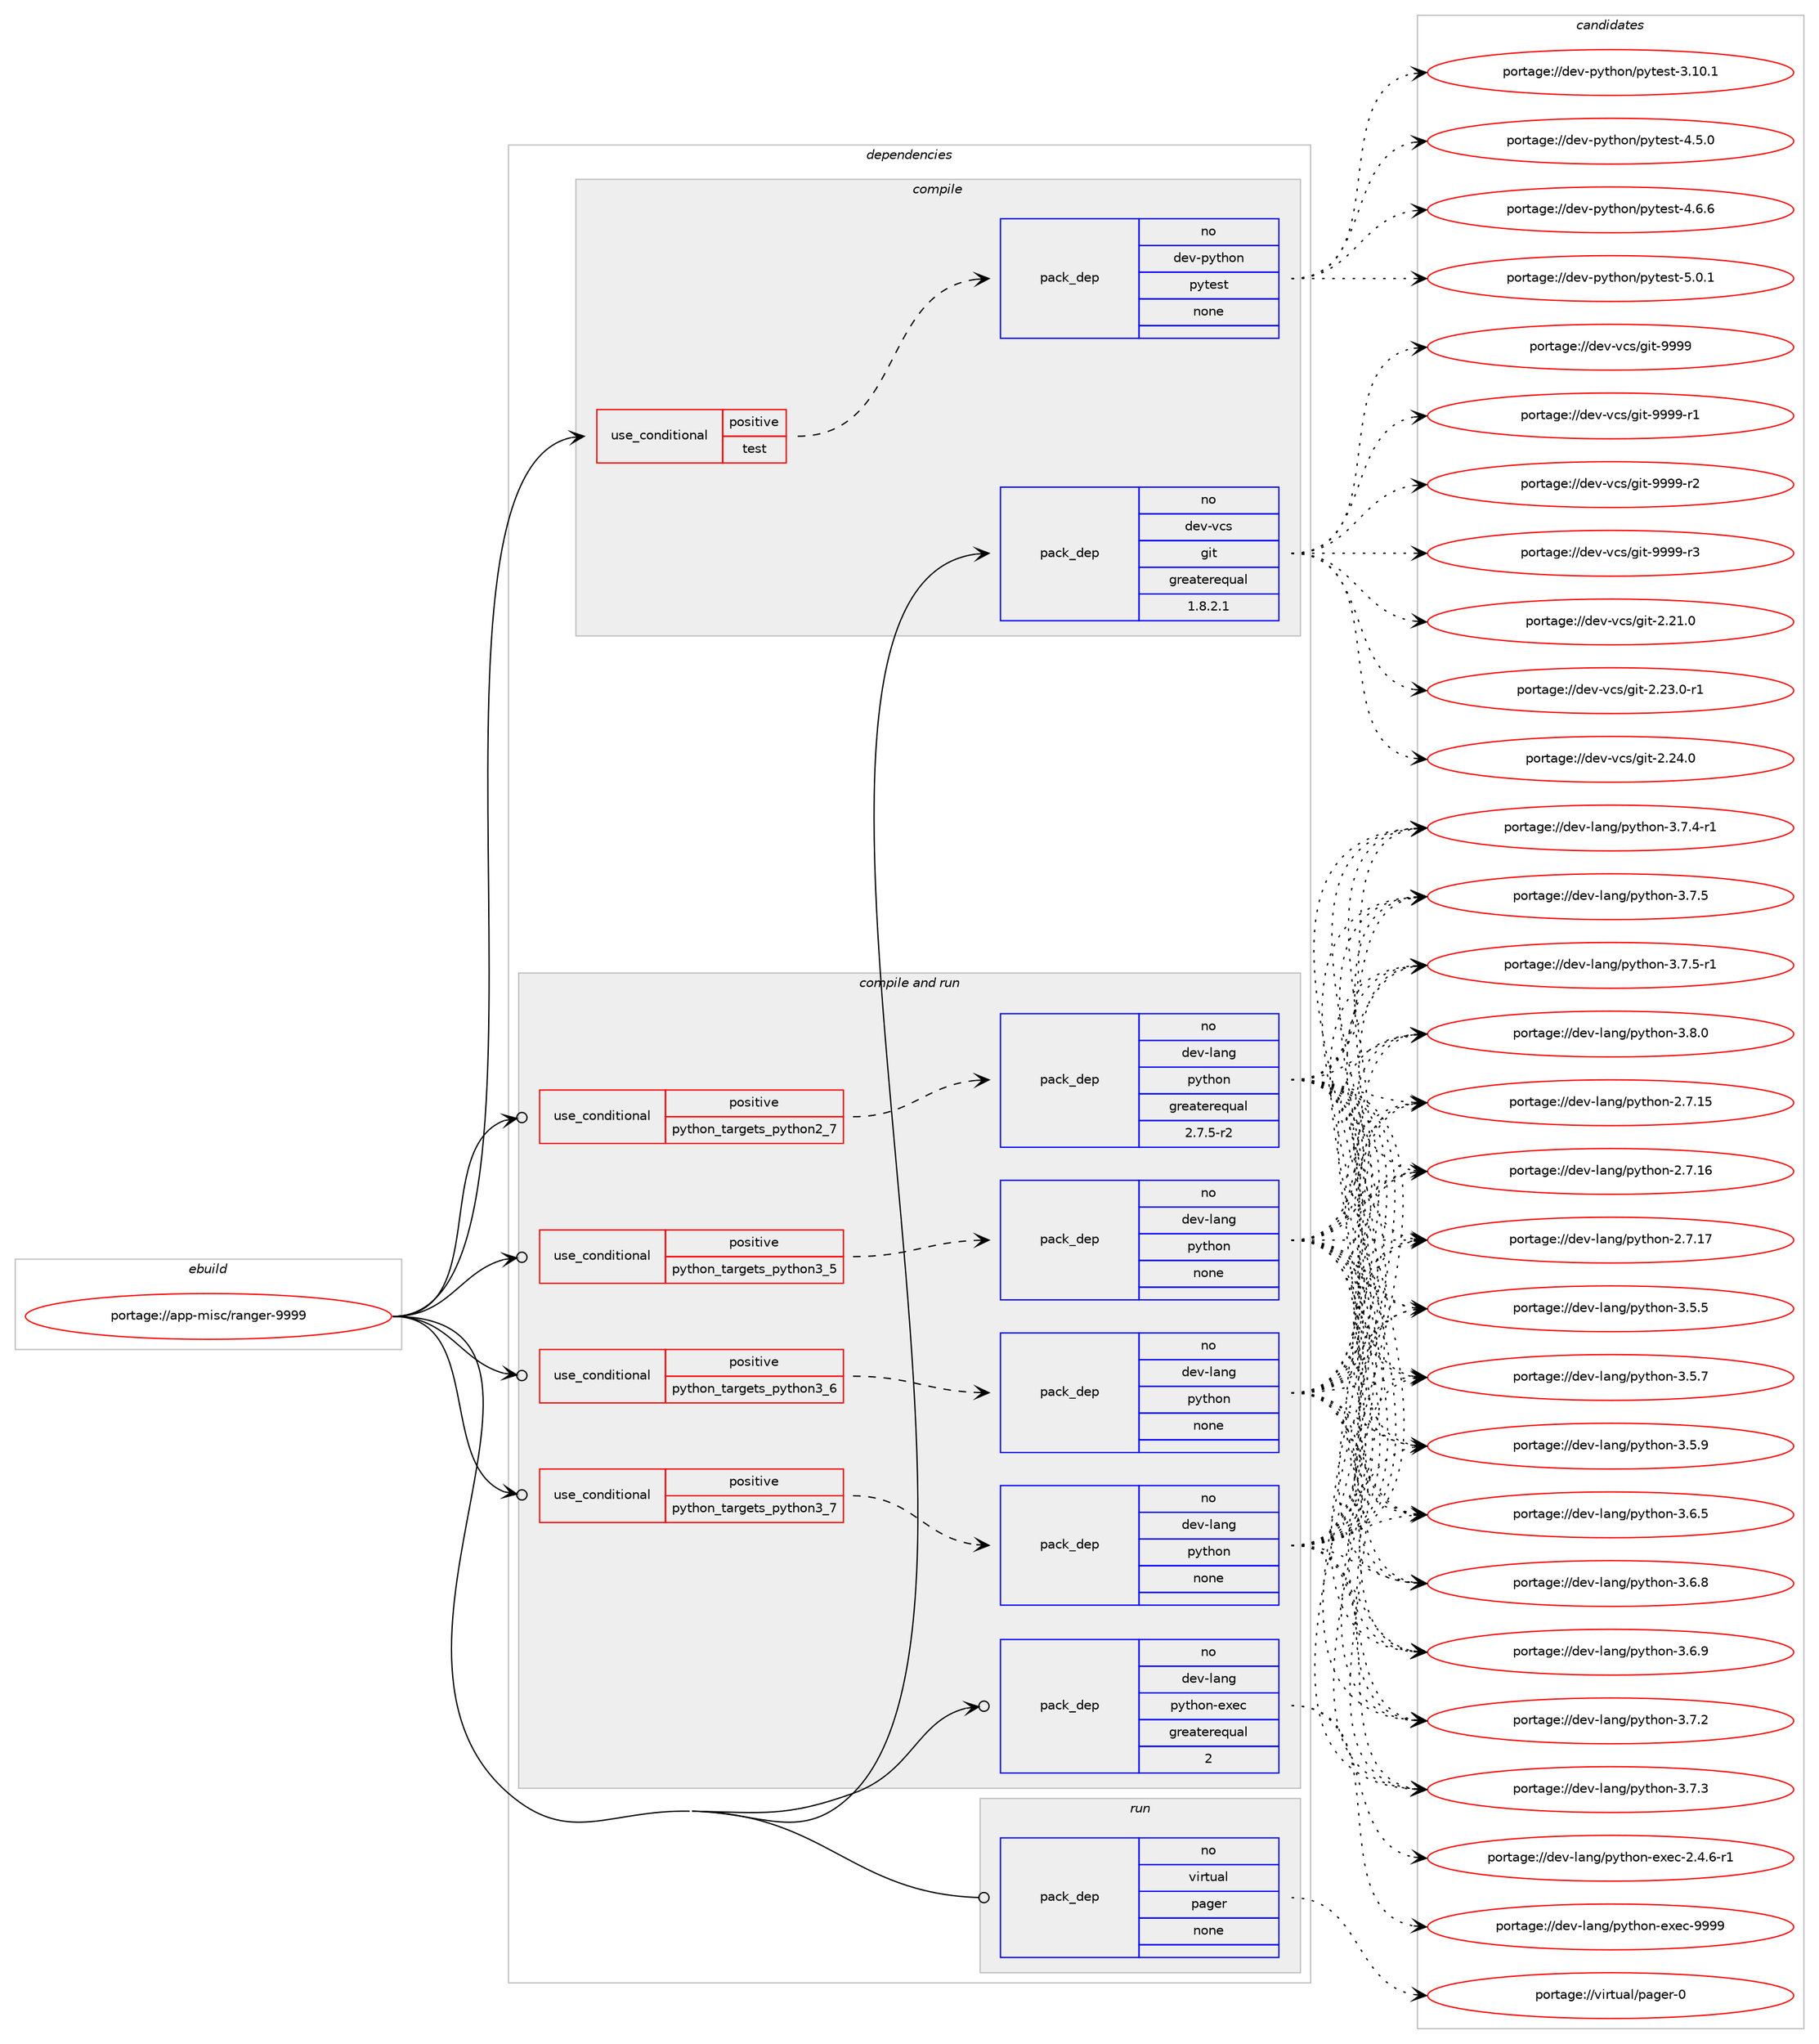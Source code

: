 digraph prolog {

# *************
# Graph options
# *************

newrank=true;
concentrate=true;
compound=true;
graph [rankdir=LR,fontname=Helvetica,fontsize=10,ranksep=1.5];#, ranksep=2.5, nodesep=0.2];
edge  [arrowhead=vee];
node  [fontname=Helvetica,fontsize=10];

# **********
# The ebuild
# **********

subgraph cluster_leftcol {
color=gray;
rank=same;
label=<<i>ebuild</i>>;
id [label="portage://app-misc/ranger-9999", color=red, width=4, href="../app-misc/ranger-9999.svg"];
}

# ****************
# The dependencies
# ****************

subgraph cluster_midcol {
color=gray;
label=<<i>dependencies</i>>;
subgraph cluster_compile {
fillcolor="#eeeeee";
style=filled;
label=<<i>compile</i>>;
subgraph cond8910 {
dependency35594 [label=<<TABLE BORDER="0" CELLBORDER="1" CELLSPACING="0" CELLPADDING="4"><TR><TD ROWSPAN="3" CELLPADDING="10">use_conditional</TD></TR><TR><TD>positive</TD></TR><TR><TD>test</TD></TR></TABLE>>, shape=none, color=red];
subgraph pack26113 {
dependency35595 [label=<<TABLE BORDER="0" CELLBORDER="1" CELLSPACING="0" CELLPADDING="4" WIDTH="220"><TR><TD ROWSPAN="6" CELLPADDING="30">pack_dep</TD></TR><TR><TD WIDTH="110">no</TD></TR><TR><TD>dev-python</TD></TR><TR><TD>pytest</TD></TR><TR><TD>none</TD></TR><TR><TD></TD></TR></TABLE>>, shape=none, color=blue];
}
dependency35594:e -> dependency35595:w [weight=20,style="dashed",arrowhead="vee"];
}
id:e -> dependency35594:w [weight=20,style="solid",arrowhead="vee"];
subgraph pack26114 {
dependency35596 [label=<<TABLE BORDER="0" CELLBORDER="1" CELLSPACING="0" CELLPADDING="4" WIDTH="220"><TR><TD ROWSPAN="6" CELLPADDING="30">pack_dep</TD></TR><TR><TD WIDTH="110">no</TD></TR><TR><TD>dev-vcs</TD></TR><TR><TD>git</TD></TR><TR><TD>greaterequal</TD></TR><TR><TD>1.8.2.1</TD></TR></TABLE>>, shape=none, color=blue];
}
id:e -> dependency35596:w [weight=20,style="solid",arrowhead="vee"];
}
subgraph cluster_compileandrun {
fillcolor="#eeeeee";
style=filled;
label=<<i>compile and run</i>>;
subgraph cond8911 {
dependency35597 [label=<<TABLE BORDER="0" CELLBORDER="1" CELLSPACING="0" CELLPADDING="4"><TR><TD ROWSPAN="3" CELLPADDING="10">use_conditional</TD></TR><TR><TD>positive</TD></TR><TR><TD>python_targets_python2_7</TD></TR></TABLE>>, shape=none, color=red];
subgraph pack26115 {
dependency35598 [label=<<TABLE BORDER="0" CELLBORDER="1" CELLSPACING="0" CELLPADDING="4" WIDTH="220"><TR><TD ROWSPAN="6" CELLPADDING="30">pack_dep</TD></TR><TR><TD WIDTH="110">no</TD></TR><TR><TD>dev-lang</TD></TR><TR><TD>python</TD></TR><TR><TD>greaterequal</TD></TR><TR><TD>2.7.5-r2</TD></TR></TABLE>>, shape=none, color=blue];
}
dependency35597:e -> dependency35598:w [weight=20,style="dashed",arrowhead="vee"];
}
id:e -> dependency35597:w [weight=20,style="solid",arrowhead="odotvee"];
subgraph cond8912 {
dependency35599 [label=<<TABLE BORDER="0" CELLBORDER="1" CELLSPACING="0" CELLPADDING="4"><TR><TD ROWSPAN="3" CELLPADDING="10">use_conditional</TD></TR><TR><TD>positive</TD></TR><TR><TD>python_targets_python3_5</TD></TR></TABLE>>, shape=none, color=red];
subgraph pack26116 {
dependency35600 [label=<<TABLE BORDER="0" CELLBORDER="1" CELLSPACING="0" CELLPADDING="4" WIDTH="220"><TR><TD ROWSPAN="6" CELLPADDING="30">pack_dep</TD></TR><TR><TD WIDTH="110">no</TD></TR><TR><TD>dev-lang</TD></TR><TR><TD>python</TD></TR><TR><TD>none</TD></TR><TR><TD></TD></TR></TABLE>>, shape=none, color=blue];
}
dependency35599:e -> dependency35600:w [weight=20,style="dashed",arrowhead="vee"];
}
id:e -> dependency35599:w [weight=20,style="solid",arrowhead="odotvee"];
subgraph cond8913 {
dependency35601 [label=<<TABLE BORDER="0" CELLBORDER="1" CELLSPACING="0" CELLPADDING="4"><TR><TD ROWSPAN="3" CELLPADDING="10">use_conditional</TD></TR><TR><TD>positive</TD></TR><TR><TD>python_targets_python3_6</TD></TR></TABLE>>, shape=none, color=red];
subgraph pack26117 {
dependency35602 [label=<<TABLE BORDER="0" CELLBORDER="1" CELLSPACING="0" CELLPADDING="4" WIDTH="220"><TR><TD ROWSPAN="6" CELLPADDING="30">pack_dep</TD></TR><TR><TD WIDTH="110">no</TD></TR><TR><TD>dev-lang</TD></TR><TR><TD>python</TD></TR><TR><TD>none</TD></TR><TR><TD></TD></TR></TABLE>>, shape=none, color=blue];
}
dependency35601:e -> dependency35602:w [weight=20,style="dashed",arrowhead="vee"];
}
id:e -> dependency35601:w [weight=20,style="solid",arrowhead="odotvee"];
subgraph cond8914 {
dependency35603 [label=<<TABLE BORDER="0" CELLBORDER="1" CELLSPACING="0" CELLPADDING="4"><TR><TD ROWSPAN="3" CELLPADDING="10">use_conditional</TD></TR><TR><TD>positive</TD></TR><TR><TD>python_targets_python3_7</TD></TR></TABLE>>, shape=none, color=red];
subgraph pack26118 {
dependency35604 [label=<<TABLE BORDER="0" CELLBORDER="1" CELLSPACING="0" CELLPADDING="4" WIDTH="220"><TR><TD ROWSPAN="6" CELLPADDING="30">pack_dep</TD></TR><TR><TD WIDTH="110">no</TD></TR><TR><TD>dev-lang</TD></TR><TR><TD>python</TD></TR><TR><TD>none</TD></TR><TR><TD></TD></TR></TABLE>>, shape=none, color=blue];
}
dependency35603:e -> dependency35604:w [weight=20,style="dashed",arrowhead="vee"];
}
id:e -> dependency35603:w [weight=20,style="solid",arrowhead="odotvee"];
subgraph pack26119 {
dependency35605 [label=<<TABLE BORDER="0" CELLBORDER="1" CELLSPACING="0" CELLPADDING="4" WIDTH="220"><TR><TD ROWSPAN="6" CELLPADDING="30">pack_dep</TD></TR><TR><TD WIDTH="110">no</TD></TR><TR><TD>dev-lang</TD></TR><TR><TD>python-exec</TD></TR><TR><TD>greaterequal</TD></TR><TR><TD>2</TD></TR></TABLE>>, shape=none, color=blue];
}
id:e -> dependency35605:w [weight=20,style="solid",arrowhead="odotvee"];
}
subgraph cluster_run {
fillcolor="#eeeeee";
style=filled;
label=<<i>run</i>>;
subgraph pack26120 {
dependency35606 [label=<<TABLE BORDER="0" CELLBORDER="1" CELLSPACING="0" CELLPADDING="4" WIDTH="220"><TR><TD ROWSPAN="6" CELLPADDING="30">pack_dep</TD></TR><TR><TD WIDTH="110">no</TD></TR><TR><TD>virtual</TD></TR><TR><TD>pager</TD></TR><TR><TD>none</TD></TR><TR><TD></TD></TR></TABLE>>, shape=none, color=blue];
}
id:e -> dependency35606:w [weight=20,style="solid",arrowhead="odot"];
}
}

# **************
# The candidates
# **************

subgraph cluster_choices {
rank=same;
color=gray;
label=<<i>candidates</i>>;

subgraph choice26113 {
color=black;
nodesep=1;
choiceportage100101118451121211161041111104711212111610111511645514649484649 [label="portage://dev-python/pytest-3.10.1", color=red, width=4,href="../dev-python/pytest-3.10.1.svg"];
choiceportage1001011184511212111610411111047112121116101115116455246534648 [label="portage://dev-python/pytest-4.5.0", color=red, width=4,href="../dev-python/pytest-4.5.0.svg"];
choiceportage1001011184511212111610411111047112121116101115116455246544654 [label="portage://dev-python/pytest-4.6.6", color=red, width=4,href="../dev-python/pytest-4.6.6.svg"];
choiceportage1001011184511212111610411111047112121116101115116455346484649 [label="portage://dev-python/pytest-5.0.1", color=red, width=4,href="../dev-python/pytest-5.0.1.svg"];
dependency35595:e -> choiceportage100101118451121211161041111104711212111610111511645514649484649:w [style=dotted,weight="100"];
dependency35595:e -> choiceportage1001011184511212111610411111047112121116101115116455246534648:w [style=dotted,weight="100"];
dependency35595:e -> choiceportage1001011184511212111610411111047112121116101115116455246544654:w [style=dotted,weight="100"];
dependency35595:e -> choiceportage1001011184511212111610411111047112121116101115116455346484649:w [style=dotted,weight="100"];
}
subgraph choice26114 {
color=black;
nodesep=1;
choiceportage10010111845118991154710310511645504650494648 [label="portage://dev-vcs/git-2.21.0", color=red, width=4,href="../dev-vcs/git-2.21.0.svg"];
choiceportage100101118451189911547103105116455046505146484511449 [label="portage://dev-vcs/git-2.23.0-r1", color=red, width=4,href="../dev-vcs/git-2.23.0-r1.svg"];
choiceportage10010111845118991154710310511645504650524648 [label="portage://dev-vcs/git-2.24.0", color=red, width=4,href="../dev-vcs/git-2.24.0.svg"];
choiceportage1001011184511899115471031051164557575757 [label="portage://dev-vcs/git-9999", color=red, width=4,href="../dev-vcs/git-9999.svg"];
choiceportage10010111845118991154710310511645575757574511449 [label="portage://dev-vcs/git-9999-r1", color=red, width=4,href="../dev-vcs/git-9999-r1.svg"];
choiceportage10010111845118991154710310511645575757574511450 [label="portage://dev-vcs/git-9999-r2", color=red, width=4,href="../dev-vcs/git-9999-r2.svg"];
choiceportage10010111845118991154710310511645575757574511451 [label="portage://dev-vcs/git-9999-r3", color=red, width=4,href="../dev-vcs/git-9999-r3.svg"];
dependency35596:e -> choiceportage10010111845118991154710310511645504650494648:w [style=dotted,weight="100"];
dependency35596:e -> choiceportage100101118451189911547103105116455046505146484511449:w [style=dotted,weight="100"];
dependency35596:e -> choiceportage10010111845118991154710310511645504650524648:w [style=dotted,weight="100"];
dependency35596:e -> choiceportage1001011184511899115471031051164557575757:w [style=dotted,weight="100"];
dependency35596:e -> choiceportage10010111845118991154710310511645575757574511449:w [style=dotted,weight="100"];
dependency35596:e -> choiceportage10010111845118991154710310511645575757574511450:w [style=dotted,weight="100"];
dependency35596:e -> choiceportage10010111845118991154710310511645575757574511451:w [style=dotted,weight="100"];
}
subgraph choice26115 {
color=black;
nodesep=1;
choiceportage10010111845108971101034711212111610411111045504655464953 [label="portage://dev-lang/python-2.7.15", color=red, width=4,href="../dev-lang/python-2.7.15.svg"];
choiceportage10010111845108971101034711212111610411111045504655464954 [label="portage://dev-lang/python-2.7.16", color=red, width=4,href="../dev-lang/python-2.7.16.svg"];
choiceportage10010111845108971101034711212111610411111045504655464955 [label="portage://dev-lang/python-2.7.17", color=red, width=4,href="../dev-lang/python-2.7.17.svg"];
choiceportage100101118451089711010347112121116104111110455146534653 [label="portage://dev-lang/python-3.5.5", color=red, width=4,href="../dev-lang/python-3.5.5.svg"];
choiceportage100101118451089711010347112121116104111110455146534655 [label="portage://dev-lang/python-3.5.7", color=red, width=4,href="../dev-lang/python-3.5.7.svg"];
choiceportage100101118451089711010347112121116104111110455146534657 [label="portage://dev-lang/python-3.5.9", color=red, width=4,href="../dev-lang/python-3.5.9.svg"];
choiceportage100101118451089711010347112121116104111110455146544653 [label="portage://dev-lang/python-3.6.5", color=red, width=4,href="../dev-lang/python-3.6.5.svg"];
choiceportage100101118451089711010347112121116104111110455146544656 [label="portage://dev-lang/python-3.6.8", color=red, width=4,href="../dev-lang/python-3.6.8.svg"];
choiceportage100101118451089711010347112121116104111110455146544657 [label="portage://dev-lang/python-3.6.9", color=red, width=4,href="../dev-lang/python-3.6.9.svg"];
choiceportage100101118451089711010347112121116104111110455146554650 [label="portage://dev-lang/python-3.7.2", color=red, width=4,href="../dev-lang/python-3.7.2.svg"];
choiceportage100101118451089711010347112121116104111110455146554651 [label="portage://dev-lang/python-3.7.3", color=red, width=4,href="../dev-lang/python-3.7.3.svg"];
choiceportage1001011184510897110103471121211161041111104551465546524511449 [label="portage://dev-lang/python-3.7.4-r1", color=red, width=4,href="../dev-lang/python-3.7.4-r1.svg"];
choiceportage100101118451089711010347112121116104111110455146554653 [label="portage://dev-lang/python-3.7.5", color=red, width=4,href="../dev-lang/python-3.7.5.svg"];
choiceportage1001011184510897110103471121211161041111104551465546534511449 [label="portage://dev-lang/python-3.7.5-r1", color=red, width=4,href="../dev-lang/python-3.7.5-r1.svg"];
choiceportage100101118451089711010347112121116104111110455146564648 [label="portage://dev-lang/python-3.8.0", color=red, width=4,href="../dev-lang/python-3.8.0.svg"];
dependency35598:e -> choiceportage10010111845108971101034711212111610411111045504655464953:w [style=dotted,weight="100"];
dependency35598:e -> choiceportage10010111845108971101034711212111610411111045504655464954:w [style=dotted,weight="100"];
dependency35598:e -> choiceportage10010111845108971101034711212111610411111045504655464955:w [style=dotted,weight="100"];
dependency35598:e -> choiceportage100101118451089711010347112121116104111110455146534653:w [style=dotted,weight="100"];
dependency35598:e -> choiceportage100101118451089711010347112121116104111110455146534655:w [style=dotted,weight="100"];
dependency35598:e -> choiceportage100101118451089711010347112121116104111110455146534657:w [style=dotted,weight="100"];
dependency35598:e -> choiceportage100101118451089711010347112121116104111110455146544653:w [style=dotted,weight="100"];
dependency35598:e -> choiceportage100101118451089711010347112121116104111110455146544656:w [style=dotted,weight="100"];
dependency35598:e -> choiceportage100101118451089711010347112121116104111110455146544657:w [style=dotted,weight="100"];
dependency35598:e -> choiceportage100101118451089711010347112121116104111110455146554650:w [style=dotted,weight="100"];
dependency35598:e -> choiceportage100101118451089711010347112121116104111110455146554651:w [style=dotted,weight="100"];
dependency35598:e -> choiceportage1001011184510897110103471121211161041111104551465546524511449:w [style=dotted,weight="100"];
dependency35598:e -> choiceportage100101118451089711010347112121116104111110455146554653:w [style=dotted,weight="100"];
dependency35598:e -> choiceportage1001011184510897110103471121211161041111104551465546534511449:w [style=dotted,weight="100"];
dependency35598:e -> choiceportage100101118451089711010347112121116104111110455146564648:w [style=dotted,weight="100"];
}
subgraph choice26116 {
color=black;
nodesep=1;
choiceportage10010111845108971101034711212111610411111045504655464953 [label="portage://dev-lang/python-2.7.15", color=red, width=4,href="../dev-lang/python-2.7.15.svg"];
choiceportage10010111845108971101034711212111610411111045504655464954 [label="portage://dev-lang/python-2.7.16", color=red, width=4,href="../dev-lang/python-2.7.16.svg"];
choiceportage10010111845108971101034711212111610411111045504655464955 [label="portage://dev-lang/python-2.7.17", color=red, width=4,href="../dev-lang/python-2.7.17.svg"];
choiceportage100101118451089711010347112121116104111110455146534653 [label="portage://dev-lang/python-3.5.5", color=red, width=4,href="../dev-lang/python-3.5.5.svg"];
choiceportage100101118451089711010347112121116104111110455146534655 [label="portage://dev-lang/python-3.5.7", color=red, width=4,href="../dev-lang/python-3.5.7.svg"];
choiceportage100101118451089711010347112121116104111110455146534657 [label="portage://dev-lang/python-3.5.9", color=red, width=4,href="../dev-lang/python-3.5.9.svg"];
choiceportage100101118451089711010347112121116104111110455146544653 [label="portage://dev-lang/python-3.6.5", color=red, width=4,href="../dev-lang/python-3.6.5.svg"];
choiceportage100101118451089711010347112121116104111110455146544656 [label="portage://dev-lang/python-3.6.8", color=red, width=4,href="../dev-lang/python-3.6.8.svg"];
choiceportage100101118451089711010347112121116104111110455146544657 [label="portage://dev-lang/python-3.6.9", color=red, width=4,href="../dev-lang/python-3.6.9.svg"];
choiceportage100101118451089711010347112121116104111110455146554650 [label="portage://dev-lang/python-3.7.2", color=red, width=4,href="../dev-lang/python-3.7.2.svg"];
choiceportage100101118451089711010347112121116104111110455146554651 [label="portage://dev-lang/python-3.7.3", color=red, width=4,href="../dev-lang/python-3.7.3.svg"];
choiceportage1001011184510897110103471121211161041111104551465546524511449 [label="portage://dev-lang/python-3.7.4-r1", color=red, width=4,href="../dev-lang/python-3.7.4-r1.svg"];
choiceportage100101118451089711010347112121116104111110455146554653 [label="portage://dev-lang/python-3.7.5", color=red, width=4,href="../dev-lang/python-3.7.5.svg"];
choiceportage1001011184510897110103471121211161041111104551465546534511449 [label="portage://dev-lang/python-3.7.5-r1", color=red, width=4,href="../dev-lang/python-3.7.5-r1.svg"];
choiceportage100101118451089711010347112121116104111110455146564648 [label="portage://dev-lang/python-3.8.0", color=red, width=4,href="../dev-lang/python-3.8.0.svg"];
dependency35600:e -> choiceportage10010111845108971101034711212111610411111045504655464953:w [style=dotted,weight="100"];
dependency35600:e -> choiceportage10010111845108971101034711212111610411111045504655464954:w [style=dotted,weight="100"];
dependency35600:e -> choiceportage10010111845108971101034711212111610411111045504655464955:w [style=dotted,weight="100"];
dependency35600:e -> choiceportage100101118451089711010347112121116104111110455146534653:w [style=dotted,weight="100"];
dependency35600:e -> choiceportage100101118451089711010347112121116104111110455146534655:w [style=dotted,weight="100"];
dependency35600:e -> choiceportage100101118451089711010347112121116104111110455146534657:w [style=dotted,weight="100"];
dependency35600:e -> choiceportage100101118451089711010347112121116104111110455146544653:w [style=dotted,weight="100"];
dependency35600:e -> choiceportage100101118451089711010347112121116104111110455146544656:w [style=dotted,weight="100"];
dependency35600:e -> choiceportage100101118451089711010347112121116104111110455146544657:w [style=dotted,weight="100"];
dependency35600:e -> choiceportage100101118451089711010347112121116104111110455146554650:w [style=dotted,weight="100"];
dependency35600:e -> choiceportage100101118451089711010347112121116104111110455146554651:w [style=dotted,weight="100"];
dependency35600:e -> choiceportage1001011184510897110103471121211161041111104551465546524511449:w [style=dotted,weight="100"];
dependency35600:e -> choiceportage100101118451089711010347112121116104111110455146554653:w [style=dotted,weight="100"];
dependency35600:e -> choiceportage1001011184510897110103471121211161041111104551465546534511449:w [style=dotted,weight="100"];
dependency35600:e -> choiceportage100101118451089711010347112121116104111110455146564648:w [style=dotted,weight="100"];
}
subgraph choice26117 {
color=black;
nodesep=1;
choiceportage10010111845108971101034711212111610411111045504655464953 [label="portage://dev-lang/python-2.7.15", color=red, width=4,href="../dev-lang/python-2.7.15.svg"];
choiceportage10010111845108971101034711212111610411111045504655464954 [label="portage://dev-lang/python-2.7.16", color=red, width=4,href="../dev-lang/python-2.7.16.svg"];
choiceportage10010111845108971101034711212111610411111045504655464955 [label="portage://dev-lang/python-2.7.17", color=red, width=4,href="../dev-lang/python-2.7.17.svg"];
choiceportage100101118451089711010347112121116104111110455146534653 [label="portage://dev-lang/python-3.5.5", color=red, width=4,href="../dev-lang/python-3.5.5.svg"];
choiceportage100101118451089711010347112121116104111110455146534655 [label="portage://dev-lang/python-3.5.7", color=red, width=4,href="../dev-lang/python-3.5.7.svg"];
choiceportage100101118451089711010347112121116104111110455146534657 [label="portage://dev-lang/python-3.5.9", color=red, width=4,href="../dev-lang/python-3.5.9.svg"];
choiceportage100101118451089711010347112121116104111110455146544653 [label="portage://dev-lang/python-3.6.5", color=red, width=4,href="../dev-lang/python-3.6.5.svg"];
choiceportage100101118451089711010347112121116104111110455146544656 [label="portage://dev-lang/python-3.6.8", color=red, width=4,href="../dev-lang/python-3.6.8.svg"];
choiceportage100101118451089711010347112121116104111110455146544657 [label="portage://dev-lang/python-3.6.9", color=red, width=4,href="../dev-lang/python-3.6.9.svg"];
choiceportage100101118451089711010347112121116104111110455146554650 [label="portage://dev-lang/python-3.7.2", color=red, width=4,href="../dev-lang/python-3.7.2.svg"];
choiceportage100101118451089711010347112121116104111110455146554651 [label="portage://dev-lang/python-3.7.3", color=red, width=4,href="../dev-lang/python-3.7.3.svg"];
choiceportage1001011184510897110103471121211161041111104551465546524511449 [label="portage://dev-lang/python-3.7.4-r1", color=red, width=4,href="../dev-lang/python-3.7.4-r1.svg"];
choiceportage100101118451089711010347112121116104111110455146554653 [label="portage://dev-lang/python-3.7.5", color=red, width=4,href="../dev-lang/python-3.7.5.svg"];
choiceportage1001011184510897110103471121211161041111104551465546534511449 [label="portage://dev-lang/python-3.7.5-r1", color=red, width=4,href="../dev-lang/python-3.7.5-r1.svg"];
choiceportage100101118451089711010347112121116104111110455146564648 [label="portage://dev-lang/python-3.8.0", color=red, width=4,href="../dev-lang/python-3.8.0.svg"];
dependency35602:e -> choiceportage10010111845108971101034711212111610411111045504655464953:w [style=dotted,weight="100"];
dependency35602:e -> choiceportage10010111845108971101034711212111610411111045504655464954:w [style=dotted,weight="100"];
dependency35602:e -> choiceportage10010111845108971101034711212111610411111045504655464955:w [style=dotted,weight="100"];
dependency35602:e -> choiceportage100101118451089711010347112121116104111110455146534653:w [style=dotted,weight="100"];
dependency35602:e -> choiceportage100101118451089711010347112121116104111110455146534655:w [style=dotted,weight="100"];
dependency35602:e -> choiceportage100101118451089711010347112121116104111110455146534657:w [style=dotted,weight="100"];
dependency35602:e -> choiceportage100101118451089711010347112121116104111110455146544653:w [style=dotted,weight="100"];
dependency35602:e -> choiceportage100101118451089711010347112121116104111110455146544656:w [style=dotted,weight="100"];
dependency35602:e -> choiceportage100101118451089711010347112121116104111110455146544657:w [style=dotted,weight="100"];
dependency35602:e -> choiceportage100101118451089711010347112121116104111110455146554650:w [style=dotted,weight="100"];
dependency35602:e -> choiceportage100101118451089711010347112121116104111110455146554651:w [style=dotted,weight="100"];
dependency35602:e -> choiceportage1001011184510897110103471121211161041111104551465546524511449:w [style=dotted,weight="100"];
dependency35602:e -> choiceportage100101118451089711010347112121116104111110455146554653:w [style=dotted,weight="100"];
dependency35602:e -> choiceportage1001011184510897110103471121211161041111104551465546534511449:w [style=dotted,weight="100"];
dependency35602:e -> choiceportage100101118451089711010347112121116104111110455146564648:w [style=dotted,weight="100"];
}
subgraph choice26118 {
color=black;
nodesep=1;
choiceportage10010111845108971101034711212111610411111045504655464953 [label="portage://dev-lang/python-2.7.15", color=red, width=4,href="../dev-lang/python-2.7.15.svg"];
choiceportage10010111845108971101034711212111610411111045504655464954 [label="portage://dev-lang/python-2.7.16", color=red, width=4,href="../dev-lang/python-2.7.16.svg"];
choiceportage10010111845108971101034711212111610411111045504655464955 [label="portage://dev-lang/python-2.7.17", color=red, width=4,href="../dev-lang/python-2.7.17.svg"];
choiceportage100101118451089711010347112121116104111110455146534653 [label="portage://dev-lang/python-3.5.5", color=red, width=4,href="../dev-lang/python-3.5.5.svg"];
choiceportage100101118451089711010347112121116104111110455146534655 [label="portage://dev-lang/python-3.5.7", color=red, width=4,href="../dev-lang/python-3.5.7.svg"];
choiceportage100101118451089711010347112121116104111110455146534657 [label="portage://dev-lang/python-3.5.9", color=red, width=4,href="../dev-lang/python-3.5.9.svg"];
choiceportage100101118451089711010347112121116104111110455146544653 [label="portage://dev-lang/python-3.6.5", color=red, width=4,href="../dev-lang/python-3.6.5.svg"];
choiceportage100101118451089711010347112121116104111110455146544656 [label="portage://dev-lang/python-3.6.8", color=red, width=4,href="../dev-lang/python-3.6.8.svg"];
choiceportage100101118451089711010347112121116104111110455146544657 [label="portage://dev-lang/python-3.6.9", color=red, width=4,href="../dev-lang/python-3.6.9.svg"];
choiceportage100101118451089711010347112121116104111110455146554650 [label="portage://dev-lang/python-3.7.2", color=red, width=4,href="../dev-lang/python-3.7.2.svg"];
choiceportage100101118451089711010347112121116104111110455146554651 [label="portage://dev-lang/python-3.7.3", color=red, width=4,href="../dev-lang/python-3.7.3.svg"];
choiceportage1001011184510897110103471121211161041111104551465546524511449 [label="portage://dev-lang/python-3.7.4-r1", color=red, width=4,href="../dev-lang/python-3.7.4-r1.svg"];
choiceportage100101118451089711010347112121116104111110455146554653 [label="portage://dev-lang/python-3.7.5", color=red, width=4,href="../dev-lang/python-3.7.5.svg"];
choiceportage1001011184510897110103471121211161041111104551465546534511449 [label="portage://dev-lang/python-3.7.5-r1", color=red, width=4,href="../dev-lang/python-3.7.5-r1.svg"];
choiceportage100101118451089711010347112121116104111110455146564648 [label="portage://dev-lang/python-3.8.0", color=red, width=4,href="../dev-lang/python-3.8.0.svg"];
dependency35604:e -> choiceportage10010111845108971101034711212111610411111045504655464953:w [style=dotted,weight="100"];
dependency35604:e -> choiceportage10010111845108971101034711212111610411111045504655464954:w [style=dotted,weight="100"];
dependency35604:e -> choiceportage10010111845108971101034711212111610411111045504655464955:w [style=dotted,weight="100"];
dependency35604:e -> choiceportage100101118451089711010347112121116104111110455146534653:w [style=dotted,weight="100"];
dependency35604:e -> choiceportage100101118451089711010347112121116104111110455146534655:w [style=dotted,weight="100"];
dependency35604:e -> choiceportage100101118451089711010347112121116104111110455146534657:w [style=dotted,weight="100"];
dependency35604:e -> choiceportage100101118451089711010347112121116104111110455146544653:w [style=dotted,weight="100"];
dependency35604:e -> choiceportage100101118451089711010347112121116104111110455146544656:w [style=dotted,weight="100"];
dependency35604:e -> choiceportage100101118451089711010347112121116104111110455146544657:w [style=dotted,weight="100"];
dependency35604:e -> choiceportage100101118451089711010347112121116104111110455146554650:w [style=dotted,weight="100"];
dependency35604:e -> choiceportage100101118451089711010347112121116104111110455146554651:w [style=dotted,weight="100"];
dependency35604:e -> choiceportage1001011184510897110103471121211161041111104551465546524511449:w [style=dotted,weight="100"];
dependency35604:e -> choiceportage100101118451089711010347112121116104111110455146554653:w [style=dotted,weight="100"];
dependency35604:e -> choiceportage1001011184510897110103471121211161041111104551465546534511449:w [style=dotted,weight="100"];
dependency35604:e -> choiceportage100101118451089711010347112121116104111110455146564648:w [style=dotted,weight="100"];
}
subgraph choice26119 {
color=black;
nodesep=1;
choiceportage10010111845108971101034711212111610411111045101120101994550465246544511449 [label="portage://dev-lang/python-exec-2.4.6-r1", color=red, width=4,href="../dev-lang/python-exec-2.4.6-r1.svg"];
choiceportage10010111845108971101034711212111610411111045101120101994557575757 [label="portage://dev-lang/python-exec-9999", color=red, width=4,href="../dev-lang/python-exec-9999.svg"];
dependency35605:e -> choiceportage10010111845108971101034711212111610411111045101120101994550465246544511449:w [style=dotted,weight="100"];
dependency35605:e -> choiceportage10010111845108971101034711212111610411111045101120101994557575757:w [style=dotted,weight="100"];
}
subgraph choice26120 {
color=black;
nodesep=1;
choiceportage1181051141161179710847112971031011144548 [label="portage://virtual/pager-0", color=red, width=4,href="../virtual/pager-0.svg"];
dependency35606:e -> choiceportage1181051141161179710847112971031011144548:w [style=dotted,weight="100"];
}
}

}
